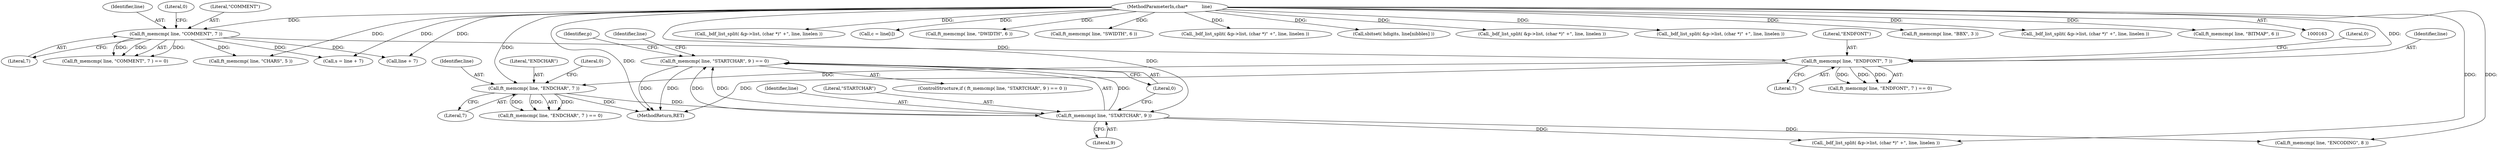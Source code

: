 digraph "0_savannah_07bdb6e289c7954e2a533039dc93c1c136099d2d@API" {
"1000397" [label="(Call,ft_memcmp( line, \"STARTCHAR\", 9 ) == 0)"];
"1000398" [label="(Call,ft_memcmp( line, \"STARTCHAR\", 9 ))"];
"1000357" [label="(Call,ft_memcmp( line, \"ENDCHAR\", 7 ))"];
"1000331" [label="(Call,ft_memcmp( line, \"ENDFONT\", 7 ))"];
"1000206" [label="(Call,ft_memcmp( line, \"COMMENT\", 7 ))"];
"1000164" [label="(MethodParameterIn,char*          line)"];
"1000356" [label="(Call,ft_memcmp( line, \"ENDCHAR\", 7 ) == 0)"];
"1000261" [label="(Call,_bdf_list_split( &p->list, (char *)\" +\", line, linelen ))"];
"1000881" [label="(Call,c = line[i])"];
"1001057" [label="(Call,ft_memcmp( line, \"DWIDTH\", 6 ))"];
"1001004" [label="(Call,ft_memcmp( line, \"SWIDTH\", 6 ))"];
"1001020" [label="(Call,_bdf_list_split( &p->list, (char *)\" +\", line, linelen ))"];
"1000478" [label="(Call,ft_memcmp( line, \"ENCODING\", 8 ))"];
"1000332" [label="(Identifier,line)"];
"1000975" [label="(Call,sbitset( hdigits, line[nibbles] ))"];
"1000210" [label="(Literal,0)"];
"1000357" [label="(Call,ft_memcmp( line, \"ENDCHAR\", 7 ))"];
"1000333" [label="(Literal,\"ENDFONT\")"];
"1000358" [label="(Identifier,line)"];
"1000410" [label="(Call,_bdf_list_split( &p->list, (char *)\" +\", line, linelen ))"];
"1000397" [label="(Call,ft_memcmp( line, \"STARTCHAR\", 9 ) == 0)"];
"1000217" [label="(Call,line + 7)"];
"1000206" [label="(Call,ft_memcmp( line, \"COMMENT\", 7 ))"];
"1000399" [label="(Identifier,line)"];
"1000402" [label="(Literal,0)"];
"1000209" [label="(Literal,7)"];
"1000359" [label="(Literal,\"ENDCHAR\")"];
"1000498" [label="(Call,_bdf_list_split( &p->list, (char *)\" +\", line, linelen ))"];
"1001073" [label="(Call,_bdf_list_split( &p->list, (char *)\" +\", line, linelen ))"];
"1000330" [label="(Call,ft_memcmp( line, \"ENDFONT\", 7 ) == 0)"];
"1001138" [label="(Call,ft_memcmp( line, \"BBX\", 3 ))"];
"1000400" [label="(Literal,\"STARTCHAR\")"];
"1001154" [label="(Call,_bdf_list_split( &p->list, (char *)\" +\", line, linelen ))"];
"1001453" [label="(Call,ft_memcmp( line, \"BITMAP\", 6 ))"];
"1000479" [label="(Identifier,line)"];
"1000334" [label="(Literal,7)"];
"1000406" [label="(Identifier,p)"];
"1000398" [label="(Call,ft_memcmp( line, \"STARTCHAR\", 9 ))"];
"1000164" [label="(MethodParameterIn,char*          line)"];
"1000215" [label="(Call,s = line + 7)"];
"1000396" [label="(ControlStructure,if ( ft_memcmp( line, \"STARTCHAR\", 9 ) == 0 ))"];
"1000331" [label="(Call,ft_memcmp( line, \"ENDFONT\", 7 ))"];
"1000205" [label="(Call,ft_memcmp( line, \"COMMENT\", 7 ) == 0)"];
"1001568" [label="(MethodReturn,RET)"];
"1000335" [label="(Literal,0)"];
"1000360" [label="(Literal,7)"];
"1000208" [label="(Literal,\"COMMENT\")"];
"1000207" [label="(Identifier,line)"];
"1000361" [label="(Literal,0)"];
"1000249" [label="(Call,ft_memcmp( line, \"CHARS\", 5 ))"];
"1000401" [label="(Literal,9)"];
"1000397" -> "1000396"  [label="AST: "];
"1000397" -> "1000402"  [label="CFG: "];
"1000398" -> "1000397"  [label="AST: "];
"1000402" -> "1000397"  [label="AST: "];
"1000406" -> "1000397"  [label="CFG: "];
"1000479" -> "1000397"  [label="CFG: "];
"1000397" -> "1001568"  [label="DDG: "];
"1000397" -> "1001568"  [label="DDG: "];
"1000398" -> "1000397"  [label="DDG: "];
"1000398" -> "1000397"  [label="DDG: "];
"1000398" -> "1000397"  [label="DDG: "];
"1000398" -> "1000401"  [label="CFG: "];
"1000399" -> "1000398"  [label="AST: "];
"1000400" -> "1000398"  [label="AST: "];
"1000401" -> "1000398"  [label="AST: "];
"1000402" -> "1000398"  [label="CFG: "];
"1000357" -> "1000398"  [label="DDG: "];
"1000164" -> "1000398"  [label="DDG: "];
"1000398" -> "1000410"  [label="DDG: "];
"1000398" -> "1000478"  [label="DDG: "];
"1000357" -> "1000356"  [label="AST: "];
"1000357" -> "1000360"  [label="CFG: "];
"1000358" -> "1000357"  [label="AST: "];
"1000359" -> "1000357"  [label="AST: "];
"1000360" -> "1000357"  [label="AST: "];
"1000361" -> "1000357"  [label="CFG: "];
"1000357" -> "1001568"  [label="DDG: "];
"1000357" -> "1000356"  [label="DDG: "];
"1000357" -> "1000356"  [label="DDG: "];
"1000357" -> "1000356"  [label="DDG: "];
"1000331" -> "1000357"  [label="DDG: "];
"1000164" -> "1000357"  [label="DDG: "];
"1000331" -> "1000330"  [label="AST: "];
"1000331" -> "1000334"  [label="CFG: "];
"1000332" -> "1000331"  [label="AST: "];
"1000333" -> "1000331"  [label="AST: "];
"1000334" -> "1000331"  [label="AST: "];
"1000335" -> "1000331"  [label="CFG: "];
"1000331" -> "1001568"  [label="DDG: "];
"1000331" -> "1000330"  [label="DDG: "];
"1000331" -> "1000330"  [label="DDG: "];
"1000331" -> "1000330"  [label="DDG: "];
"1000206" -> "1000331"  [label="DDG: "];
"1000164" -> "1000331"  [label="DDG: "];
"1000206" -> "1000205"  [label="AST: "];
"1000206" -> "1000209"  [label="CFG: "];
"1000207" -> "1000206"  [label="AST: "];
"1000208" -> "1000206"  [label="AST: "];
"1000209" -> "1000206"  [label="AST: "];
"1000210" -> "1000206"  [label="CFG: "];
"1000206" -> "1000205"  [label="DDG: "];
"1000206" -> "1000205"  [label="DDG: "];
"1000206" -> "1000205"  [label="DDG: "];
"1000164" -> "1000206"  [label="DDG: "];
"1000206" -> "1000215"  [label="DDG: "];
"1000206" -> "1000217"  [label="DDG: "];
"1000206" -> "1000249"  [label="DDG: "];
"1000164" -> "1000163"  [label="AST: "];
"1000164" -> "1001568"  [label="DDG: "];
"1000164" -> "1000215"  [label="DDG: "];
"1000164" -> "1000217"  [label="DDG: "];
"1000164" -> "1000249"  [label="DDG: "];
"1000164" -> "1000261"  [label="DDG: "];
"1000164" -> "1000410"  [label="DDG: "];
"1000164" -> "1000478"  [label="DDG: "];
"1000164" -> "1000498"  [label="DDG: "];
"1000164" -> "1000881"  [label="DDG: "];
"1000164" -> "1000975"  [label="DDG: "];
"1000164" -> "1001004"  [label="DDG: "];
"1000164" -> "1001020"  [label="DDG: "];
"1000164" -> "1001057"  [label="DDG: "];
"1000164" -> "1001073"  [label="DDG: "];
"1000164" -> "1001138"  [label="DDG: "];
"1000164" -> "1001154"  [label="DDG: "];
"1000164" -> "1001453"  [label="DDG: "];
}
